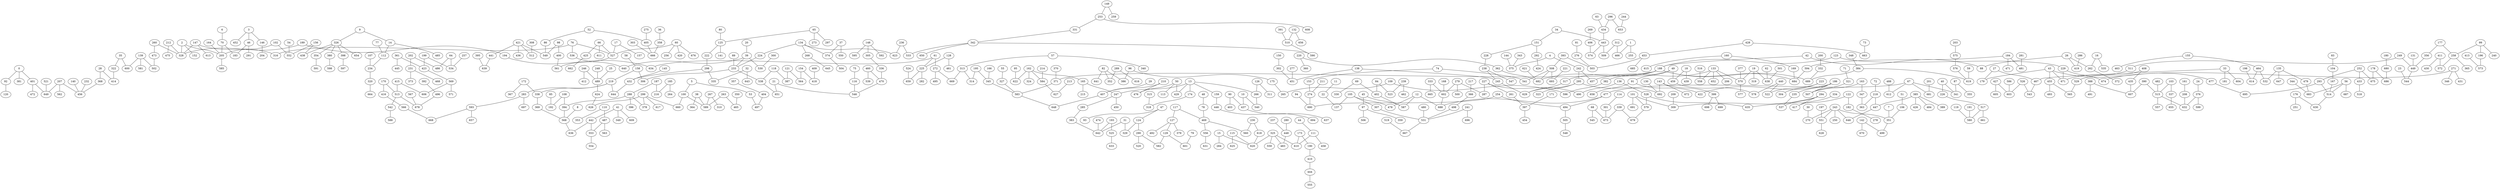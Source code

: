 graph g {0;1;2;3;4;5;6;7;8;9;10;11;12;13;14;15;16;17;18;19;20;21;22;23;24;25;26;27;28;29;30;31;32;33;34;35;36;37;38;39;40;41;42;43;44;45;46;47;48;49;50;51;52;53;54;55;56;57;58;59;60;61;62;63;64;65;66;67;68;69;70;71;72;73;74;75;76;77;78;79;80;81;82;83;84;85;86;87;88;89;90;91;92;93;94;95;96;97;98;99;100;101;102;103;104;105;106;107;108;109;110;111;112;113;114;115;116;117;118;119;120;121;122;123;124;125;126;127;128;129;130;131;132;133;134;135;136;137;138;139;140;141;142;143;144;145;146;147;148;149;150;151;152;153;154;155;156;157;158;159;160;161;162;163;164;165;166;167;168;169;170;171;172;173;174;175;176;177;178;179;180;181;182;183;184;185;186;187;188;189;190;191;192;193;194;195;196;197;198;199;200;201;202;203;204;205;206;207;208;209;210;211;212;213;214;215;216;217;218;219;220;221;222;223;224;225;226;227;228;229;230;231;232;233;234;235;236;237;238;239;240;241;242;243;244;245;246;247;248;249;250;251;252;253;254;255;256;257;258;259;260;261;262;263;264;265;266;267;268;269;270;271;272;273;274;275;276;277;278;279;280;281;282;283;284;285;286;287;288;289;290;291;292;293;294;295;296;297;298;299;300;301;302;303;304;305;306;307;308;309;310;311;312;313;314;315;316;317;318;319;320;321;322;323;324;325;326;327;328;329;330;331;332;333;334;335;336;337;338;339;340;341;342;343;344;345;346;347;348;349;350;351;352;353;354;355;356;357;358;359;360;361;362;363;364;365;366;367;368;369;370;371;372;373;374;375;376;377;378;379;380;381;382;383;384;385;386;387;388;389;390;391;392;393;394;395;396;397;398;399;400;401;402;403;404;405;406;407;408;409;410;411;412;413;414;415;416;417;418;419;420;421;422;423;424;425;426;427;428;429;430;431;432;433;434;435;436;437;438;439;440;441;442;443;444;445;446;447;448;449;450;451;452;453;454;455;456;457;458;459;460;461;462;463;464;465;466;467;468;469;470;471;472;473;474;475;476;477;478;479;480;481;482;483;484;485;486;487;488;489;490;491;492;493;494;495;496;497;498;499;500;501;502;503;504;505;506;507;508;509;510;511;512;513;514;515;516;517;518;519;520;521;522;523;524;525;526;527;528;529;530;531;532;533;534;535;536;537;538;539;540;541;542;543;544;545;546;547;548;549;550;551;552;553;554;555;556;557;558;559;560;561;562;563;564;565;566;567;568;569;570;571;572;573;574;575;576;577;578;579;580;581;582;583;584;585;586;587;588;589;590;591;592;593;594;595;596;597;598;599;600;601;602;603;604;605;606;607;608;609;610;611;612;613;614;615;616;617;618;619;620;621;622;623;624;625;626;627;628;629;630;631;632;633;634;635;636;637;638;639;640;641;642;643;644;645;646;647;648;649;650;651;652;653;654;655;656;657;658;659;660;661;662;663;664;665;666;667;668;669;670;671;672;673;674;675;676;677;678;679;680;681;682;683;684;685;686;687;688;689;690;691;692;693;694;695;696;697;698;699;0 -- 92;0 -- 381;0 -- 401;1 -- 255;1 -- 466;2 -- 152;2 -- 205;2 -- 328;3 -- 46;3 -- 146;3 -- 452;4 -- 242;4 -- 375;5 -- 53;5 -- 100;6 -- 70;7 -- 351;8 -- 568;9 -- 14;9 -- 326;10 -- 437;10 -- 540;11 -- 22;12 -- 478;12 -- 587;12 -- 688;13 -- 159;13 -- 174;13 -- 247;13 -- 266;13 -- 429;14 -- 112;14 -- 485;15 -- 284;15 -- 620;16 -- 262;16 -- 535;17 -- 157;17 -- 527;18 -- 439;18 -- 459;19 -- 319;19 -- 570;19 -- 638;20 -- 39;21 -- 546;21 -- 651;22 -- 137;23 -- 544;24 -- 376;25 -- 489;26 -- 88;26 -- 262;26 -- 419;27 -- 179;27 -- 467;28 -- 368;28 -- 414;29 -- 407;30 -- 270;31 -- 329;31 -- 642;32 -- 335;32 -- 643;33 -- 181;33 -- 467;33 -- 604;34 -- 151;34 -- 443;35 -- 322;35 -- 600;36 -- 358;37 -- 374;37 -- 550;38 -- 364;38 -- 589;39 -- 233;39 -- 530;39 -- 640;40 -- 226;40 -- 341;41 -- 349;41 -- 442;41 -- 609;42 -- 88;42 -- 188;43 -- 179;43 -- 455;43 -- 671;43 -- 677;44 -- 111;45 -- 97;45 -- 587;46 -- 183;46 -- 291;47 -- 93;47 -- 124;48 -- 78;49 -- 91;49 -- 317;49 -- 459;50 -- 113;50 -- 429;50 -- 476;51 -- 106;52 -- 86;52 -- 405;53 -- 497;54 -- 552;55 -- 327;56 -- 514;56 -- 683;56 -- 687;57 -- 313;57 -- 340;58 -- 158;59 -- 619;60 -- 256;60 -- 420;60 -- 527;60 -- 676;61 -- 225;61 -- 272;61 -- 634;62 -- 638;63 -- 434;64 -- 486;64 -- 534;65 -- 125;65 -- 273;65 -- 297;66 -- 425;66 -- 527;66 -- 611;67 -- 341;67 -- 477;67 -- 612;67 -- 681;68 -- 545;68 -- 673;69 -- 330;69 -- 402;70 -- 183;70 -- 205;71 -- 321;72 -- 218;73 -- 663;74 -- 153;74 -- 541;75 -- 116;76 -- 316;76 -- 527;76 -- 536;77 -- 112;78 -- 469;79 -- 601;80 -- 125;81 -- 276;82 -- 352;82 -- 386;82 -- 641;83 -- 104;84 -- 402;84 -- 523;85 -- 192;86 -- 549;87 -- 341;87 -- 355;89 -- 233;90 -- 403;90 -- 437;91 -- 422;91 -- 658;92 -- 120;94 -- 690;95 -- 622;96 -- 175;96 -- 386;97 -- 359;97 -- 506;98 -- 400;98 -- 549;99 -- 196;99 -- 240;99 -- 258;100 -- 589;100 -- 660;101 -- 309;101 -- 579;101 -- 691;102 -- 205;102 -- 552;103 -- 337;103 -- 515;104 -- 167;105 -- 137;105 -- 307;105 -- 478;106 -- 351;107 -- 234;108 -- 192;108 -- 394;109 -- 265;109 -- 596;110 -- 353;110 -- 487;111 -- 458;111 -- 610;112 -- 234;114 -- 301;115 -- 620;115 -- 625;116 -- 546;117 -- 127;117 -- 469;118 -- 387;118 -- 538;119 -- 580;121 -- 387;121 -- 564;122 -- 182;122 -- 635;123 -- 188;123 -- 229;124 -- 290;124 -- 329;125 -- 141;125 -- 222;126 -- 266;126 -- 311;127 -- 129;127 -- 379;127 -- 492;128 -- 225;128 -- 461;129 -- 582;129 -- 601;130 -- 692;131 -- 449;132 -- 510;132 -- 656;133 -- 206;133 -- 457;133 -- 558;133 -- 570;133 -- 652;134 -- 224;134 -- 268;134 -- 374;134 -- 623;135 -- 479;135 -- 532;135 -- 647;136 -- 490;136 -- 528;138 -- 245;138 -- 451;139 -- 502;139 -- 581;139 -- 600;140 -- 456;142 -- 499;142 -- 670;143 -- 399;143 -- 672;143 -- 692;144 -- 375;145 -- 432;146 -- 204;147 -- 316;147 -- 328;147 -- 613;148 -- 305;148 -- 592;148 -- 595;149 -- 253;149 -- 259;150 -- 302;151 -- 228;151 -- 292;153 -- 274;154 -- 418;154 -- 564;155 -- 463;155 -- 464;156 -- 438;156 -- 552;158 -- 219;158 -- 306;159 -- 446;160 -- 169;160 -- 615;161 -- 208;162 -- 165;162 -- 324;162 -- 584;162 -- 622;163 -- 347;163 -- 507;164 -- 205;165 -- 215;165 -- 247;166 -- 345;167 -- 514;168 -- 602;169 -- 684;170 -- 416;170 -- 513;171 -- 397;172 -- 338;172 -- 367;173 -- 190;173 -- 610;174 -- 318;175 -- 265;176 -- 251;176 -- 630;177 -- 258;177 -- 356;178 -- 675;178 -- 686;180 -- 680;182 -- 278;184 -- 471;184 -- 481;184 -- 594;185 -- 216;185 -- 264;186 -- 235;186 -- 422;186 -- 507;187 -- 216;187 -- 288;188 -- 371;188 -- 382;188 -- 682;188 -- 684;188 -- 689;189 -- 194;189 -- 328;190 -- 410;191 -- 580;193 -- 525;193 -- 642;194 -- 634;195 -- 314;195 -- 345;196 -- 573;197 -- 551;198 -- 614;199 -- 423;199 -- 534;200 -- 332;201 -- 681;202 -- 231;202 -- 486;203 -- 575;205 -- 585;207 -- 456;207 -- 562;207 -- 649;208 -- 632;209 -- 309;210 -- 407;210 -- 476;211 -- 274;212 -- 328;212 -- 475;213 -- 627;214 -- 584;217 -- 366;218 -- 363;218 -- 447;219 -- 283;219 -- 338;219 -- 644;220 -- 360;220 -- 362;221 -- 693;222 -- 298;223 -- 304;223 -- 522;224 -- 233;225 -- 282;225 -- 659;226 -- 517;227 -- 261;227 -- 287;227 -- 490;228 -- 238;229 -- 671;229 -- 674;230 -- 560;230 -- 618;231 -- 373;231 -- 468;232 -- 456;233 -- 306;233 -- 538;234 -- 320;235 -- 537;236 -- 533;236 -- 623;237 -- 448;238 -- 245;238 -- 547;239 -- 462;239 -- 523;241 -- 531;241 -- 696;242 -- 295;242 -- 457;243 -- 250;243 -- 270;243 -- 351;243 -- 551;243 -- 646;244 -- 653;245 -- 629;246 -- 412;246 -- 489;247 -- 285;247 -- 450;248 -- 489;249 -- 449;249 -- 511;252 -- 293;252 -- 433;252 -- 675;253 -- 331;253 -- 608;254 -- 494;254 -- 690;257 -- 534;258 -- 365;258 -- 572;260 -- 328;260 -- 473;261 -- 397;262 -- 372;263 -- 465;263 -- 589;266 -- 540;267 -- 310;267 -- 589;268 -- 645;269 -- 406;271 -- 346;271 -- 431;271 -- 674;272 -- 495;272 -- 669;274 -- 690;275 -- 405;276 -- 503;277 -- 451;279 -- 287;279 -- 500;279 -- 602;280 -- 448;281 -- 481;283 -- 593;283 -- 697;285 -- 383;286 -- 419;288 -- 378;288 -- 394;288 -- 396;289 -- 352;289 -- 616;290 -- 520;290 -- 582;292 -- 424;293 -- 514;293 -- 695;294 -- 309;294 -- 417;294 -- 537;295 -- 323;295 -- 629;295 -- 692;296 -- 434;296 -- 653;298 -- 335;298 -- 432;299 -- 378;299 -- 617;299 -- 626;299 -- 660;300 -- 530;301 -- 673;302 -- 451;303 -- 666;305 -- 336;307 -- 531;308 -- 512;312 -- 466;312 -- 509;313 -- 314;313 -- 669;315 -- 318;317 -- 629;320 -- 664;321 -- 507;322 -- 414;325 -- 483;325 -- 559;325 -- 610;325 -- 620;326 -- 354;326 -- 380;326 -- 398;326 -- 438;326 -- 654;327 -- 583;331 -- 342;332 -- 689;333 -- 602;333 -- 665;334 -- 417;336 -- 470;337 -- 655;338 -- 369;339 -- 673;339 -- 679;342 -- 533;342 -- 590;342 -- 650;343 -- 375;344 -- 683;345 -- 583;347 -- 363;348 -- 384;350 -- 465;351 -- 499;354 -- 591;356 -- 449;357 -- 404;358 -- 666;361 -- 423;361 -- 445;362 -- 682;366 -- 498;368 -- 456;369 -- 568;370 -- 371;371 -- 583;374 -- 504;376 -- 599;376 -- 632;377 -- 570;380 -- 598;382 -- 596;383 -- 642;384 -- 619;384 -- 689;385 -- 389;385 -- 426;385 -- 447;385 -- 484;388 -- 491;388 -- 607;390 -- 515;390 -- 607;391 -- 510;392 -- 496;393 -- 503;393 -- 508;394 -- 568;395 -- 639;397 -- 454;398 -- 597;399 -- 698;399 -- 699;400 -- 561;401 -- 472;401 -- 649;402 -- 587;404 -- 497;405 -- 666;406 -- 574;407 -- 648;408 -- 435;408 -- 529;409 -- 418;410 -- 444;411 -- 430;411 -- 572;413 -- 573;415 -- 513;415 -- 606;416 -- 566;421 -- 436;421 -- 441;421 -- 512;421 -- 549;423 -- 569;425 -- 662;427 -- 603;427 -- 605;428 -- 453;428 -- 663;432 -- 644;433 -- 518;434 -- 443;435 -- 607;437 -- 637;440 -- 522;440 -- 578;441 -- 639;442 -- 553;442 -- 636;443 -- 509;443 -- 574;444 -- 555;446 -- 694;447 -- 646;448 -- 483;449 -- 544;453 -- 503;453 -- 685;455 -- 493;455 -- 565;459 -- 578;460 -- 470;460 -- 539;464 -- 532;464 -- 614;467 -- 543;469 -- 556;469 -- 560;470 -- 546;473 -- 502;474 -- 642;477 -- 494;477 -- 688;479 -- 683;480 -- 531;482 -- 515;487 -- 553;487 -- 563;488 -- 612;489 -- 624;494 -- 505;496 -- 678;498 -- 531;501 -- 638;505 -- 548;508 -- 541;508 -- 682;508 -- 693;510 -- 590;511 -- 671;513 -- 542;513 -- 678;514 -- 630;515 -- 557;515 -- 632;516 -- 558;517 -- 580;517 -- 661;519 -- 667;521 -- 649;524 -- 659;525 -- 633;526 -- 543;526 -- 603;527 -- 561;528 -- 579;528 -- 635;529 -- 565;531 -- 667;536 -- 640;538 -- 651;542 -- 588;551 -- 628;553 -- 554;556 -- 631;566 -- 668;567 -- 678;568 -- 636;569 -- 571;569 -- 606;570 -- 577;575 -- 576;576 -- 619;579 -- 679;583 -- 648;584 -- 627;586 -- 603;593 -- 657;593 -- 668;594 -- 684;602 -- 688;618 -- 620;621 -- 682;624 -- 626;677 -- 695;680 -- 686;}